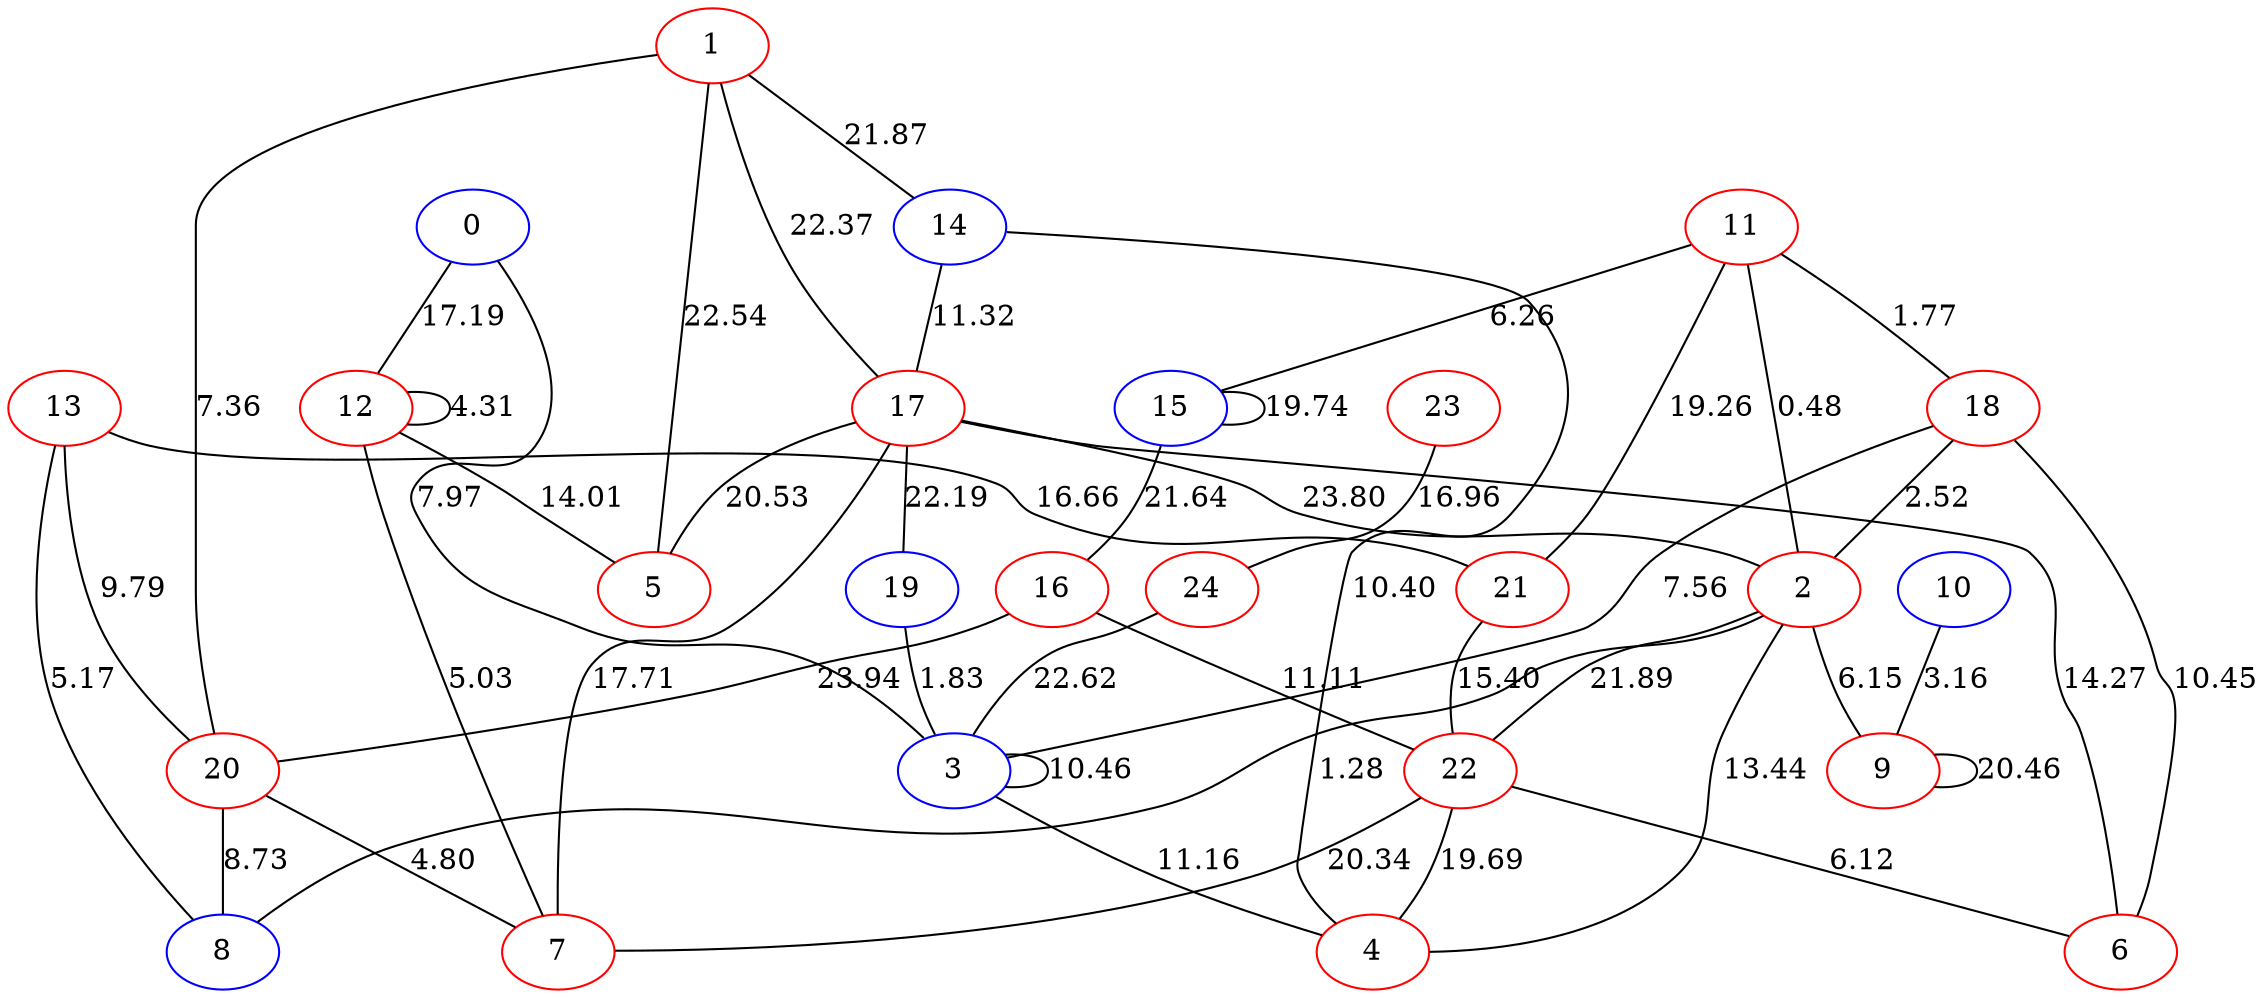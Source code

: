 graph {
22[color=red]
23[color=red]
24[color=red]
10[color=blue]
11[color=red]
12[color=red]
13[color=red]
14[color=blue]
15[color=blue]
16[color=red]
17[color=red]
18[color=red]
19[color=blue]
0[color=blue]
1[color=red]
2[color=red]
3[color=blue]
4[color=red]
5[color=red]
6[color=red]
7[color=red]
8[color=blue]
9[color=red]
20[color=red]
21[color=red]
18--3[label=7.56]
13--21[label=16.66]
13--20[label=9.79]
11--15[label=6.26]
11--18[label=1.77]
18--6[label=10.45]
21--22[label=15.40]
2--22[label=21.89]
18--2[label=2.52]
1--20[label=7.36]
0--12[label=17.19]
24--3[label=22.62]
22--4[label=19.69]
20--8[label=8.73]
20--7[label=4.80]
22--6[label=6.12]
22--7[label=20.34]
12--12[label=4.31]
1--5[label=22.54]
10--9[label=3.16]
23--24[label=16.96]
3--4[label=11.16]
3--3[label=10.46]
17--19[label=22.19]
11--21[label=19.26]
9--9[label=20.46]
14--4[label=10.40]
12--5[label=14.01]
12--7[label=5.03]
17--2[label=23.80]
17--5[label=20.53]
14--17[label=11.32]
19--3[label=1.83]
16--20[label=23.94]
16--22[label=11.11]
1--17[label=22.37]
2--9[label=6.15]
2--8[label=1.28]
1--14[label=21.87]
15--16[label=21.64]
2--4[label=13.44]
0--3[label=7.97]
15--15[label=19.74]
11--2[label=0.48]
13--8[label=5.17]
17--6[label=14.27]
17--7[label=17.71]
}